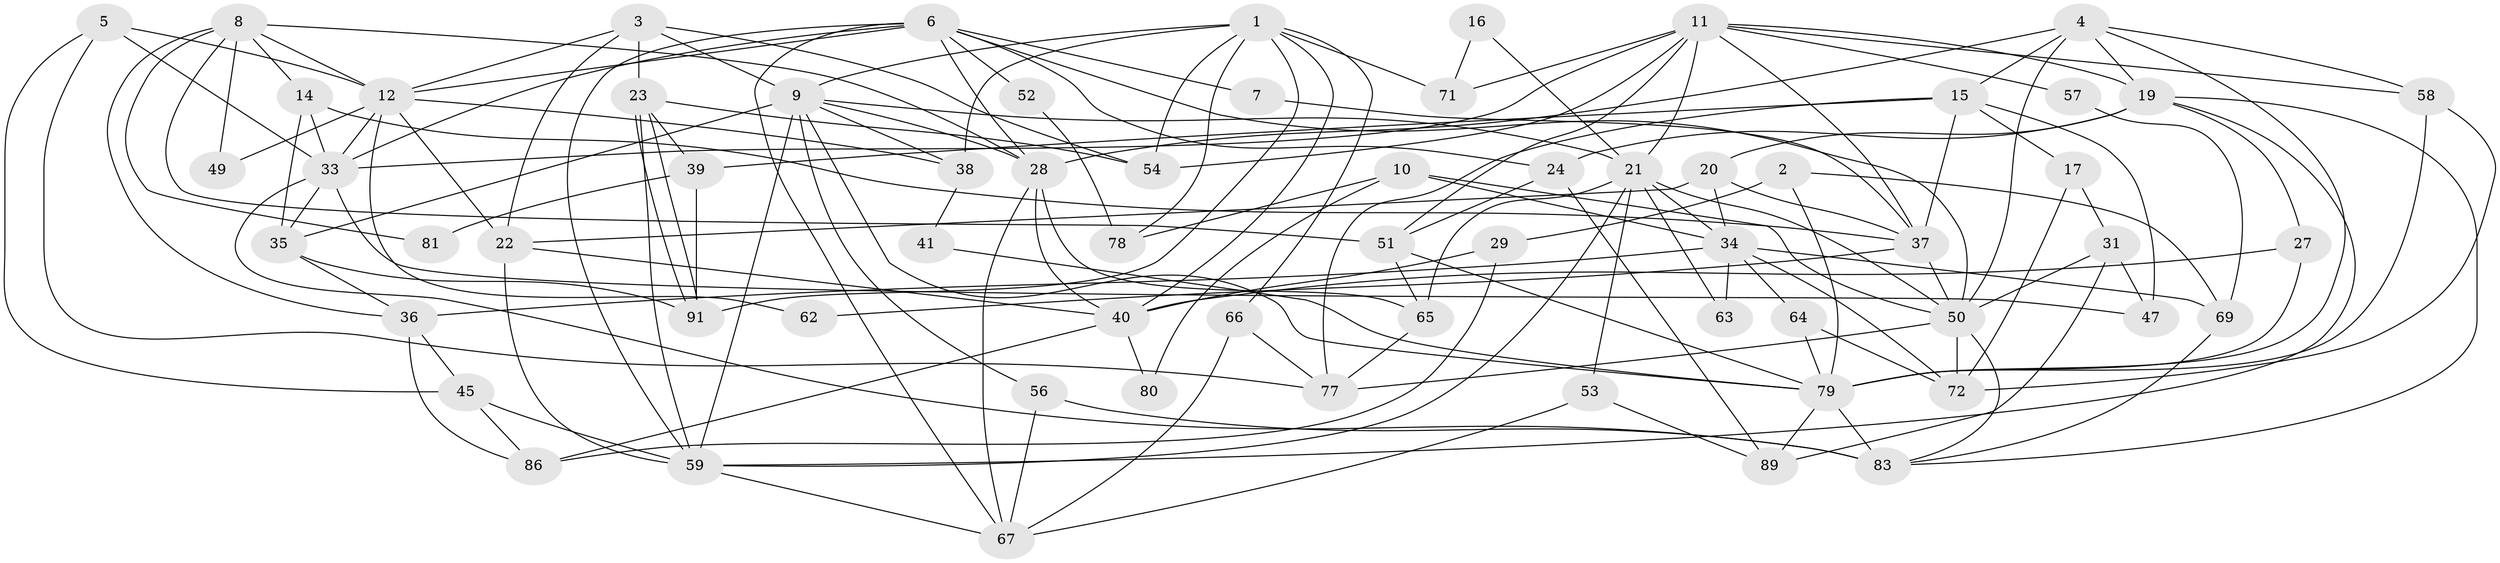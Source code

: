 // Generated by graph-tools (version 1.1) at 2025/23/03/03/25 07:23:57]
// undirected, 65 vertices, 157 edges
graph export_dot {
graph [start="1"]
  node [color=gray90,style=filled];
  1 [super="+43"];
  2;
  3 [super="+30"];
  4 [super="+90"];
  5 [super="+88"];
  6 [super="+32"];
  7;
  8 [super="+92"];
  9 [super="+93"];
  10;
  11 [super="+26"];
  12 [super="+13"];
  14 [super="+18"];
  15 [super="+44"];
  16;
  17;
  19;
  20 [super="+25"];
  21 [super="+46"];
  22 [super="+42"];
  23 [super="+87"];
  24 [super="+94"];
  27;
  28 [super="+73"];
  29;
  31;
  33 [super="+75"];
  34 [super="+60"];
  35 [super="+68"];
  36 [super="+76"];
  37 [super="+48"];
  38;
  39;
  40 [super="+70"];
  41;
  45;
  47;
  49;
  50 [super="+55"];
  51;
  52;
  53;
  54 [super="+61"];
  56;
  57;
  58 [super="+85"];
  59 [super="+82"];
  62;
  63;
  64;
  65;
  66;
  67 [super="+74"];
  69;
  71;
  72;
  77;
  78;
  79 [super="+84"];
  80;
  81;
  83;
  86;
  89;
  91;
  1 -- 9;
  1 -- 38;
  1 -- 71;
  1 -- 78;
  1 -- 66;
  1 -- 91;
  1 -- 54;
  1 -- 40;
  2 -- 69;
  2 -- 29;
  2 -- 79;
  3 -- 54;
  3 -- 9;
  3 -- 12;
  3 -- 23;
  3 -- 22;
  4 -- 50;
  4 -- 79;
  4 -- 15;
  4 -- 28;
  4 -- 58;
  4 -- 19;
  5 -- 45;
  5 -- 12;
  5 -- 77;
  5 -- 33;
  6 -- 24;
  6 -- 28;
  6 -- 52;
  6 -- 67;
  6 -- 50;
  6 -- 7;
  6 -- 59;
  6 -- 12;
  6 -- 33;
  7 -- 37;
  8 -- 49;
  8 -- 81;
  8 -- 51;
  8 -- 12;
  8 -- 28;
  8 -- 14;
  8 -- 36;
  9 -- 38;
  9 -- 56;
  9 -- 59;
  9 -- 79;
  9 -- 35 [weight=2];
  9 -- 21;
  9 -- 28;
  10 -- 78;
  10 -- 80;
  10 -- 50;
  10 -- 34;
  11 -- 51;
  11 -- 19;
  11 -- 57;
  11 -- 71;
  11 -- 21;
  11 -- 54;
  11 -- 33;
  11 -- 37;
  11 -- 58;
  12 -- 33;
  12 -- 38;
  12 -- 22;
  12 -- 49;
  12 -- 62;
  14 -- 35;
  14 -- 33;
  14 -- 37;
  15 -- 77;
  15 -- 39;
  15 -- 37;
  15 -- 17;
  15 -- 47;
  16 -- 71;
  16 -- 21;
  17 -- 31;
  17 -- 72;
  19 -- 27;
  19 -- 83;
  19 -- 59;
  19 -- 20;
  19 -- 24;
  20 -- 37;
  20 -- 34;
  20 -- 22;
  21 -- 50;
  21 -- 53;
  21 -- 59;
  21 -- 65;
  21 -- 63;
  21 -- 34;
  22 -- 40;
  22 -- 59;
  23 -- 91;
  23 -- 91;
  23 -- 59;
  23 -- 39;
  23 -- 54;
  24 -- 89;
  24 -- 51;
  27 -- 79;
  27 -- 40;
  28 -- 65;
  28 -- 67;
  28 -- 40;
  29 -- 86;
  29 -- 40;
  31 -- 89;
  31 -- 50;
  31 -- 47;
  33 -- 35;
  33 -- 83;
  33 -- 47;
  34 -- 64;
  34 -- 36;
  34 -- 69;
  34 -- 72;
  34 -- 63;
  35 -- 91;
  35 -- 36;
  36 -- 45;
  36 -- 86;
  37 -- 50;
  37 -- 62;
  38 -- 41;
  39 -- 81;
  39 -- 91;
  40 -- 80;
  40 -- 86;
  41 -- 79;
  45 -- 86;
  45 -- 59;
  50 -- 72;
  50 -- 83;
  50 -- 77;
  51 -- 65;
  51 -- 79;
  52 -- 78;
  53 -- 89;
  53 -- 67;
  56 -- 83;
  56 -- 67;
  57 -- 69;
  58 -- 79;
  58 -- 72;
  59 -- 67;
  64 -- 72;
  64 -- 79;
  65 -- 77;
  66 -- 77;
  66 -- 67;
  69 -- 83;
  79 -- 89;
  79 -- 83;
}
